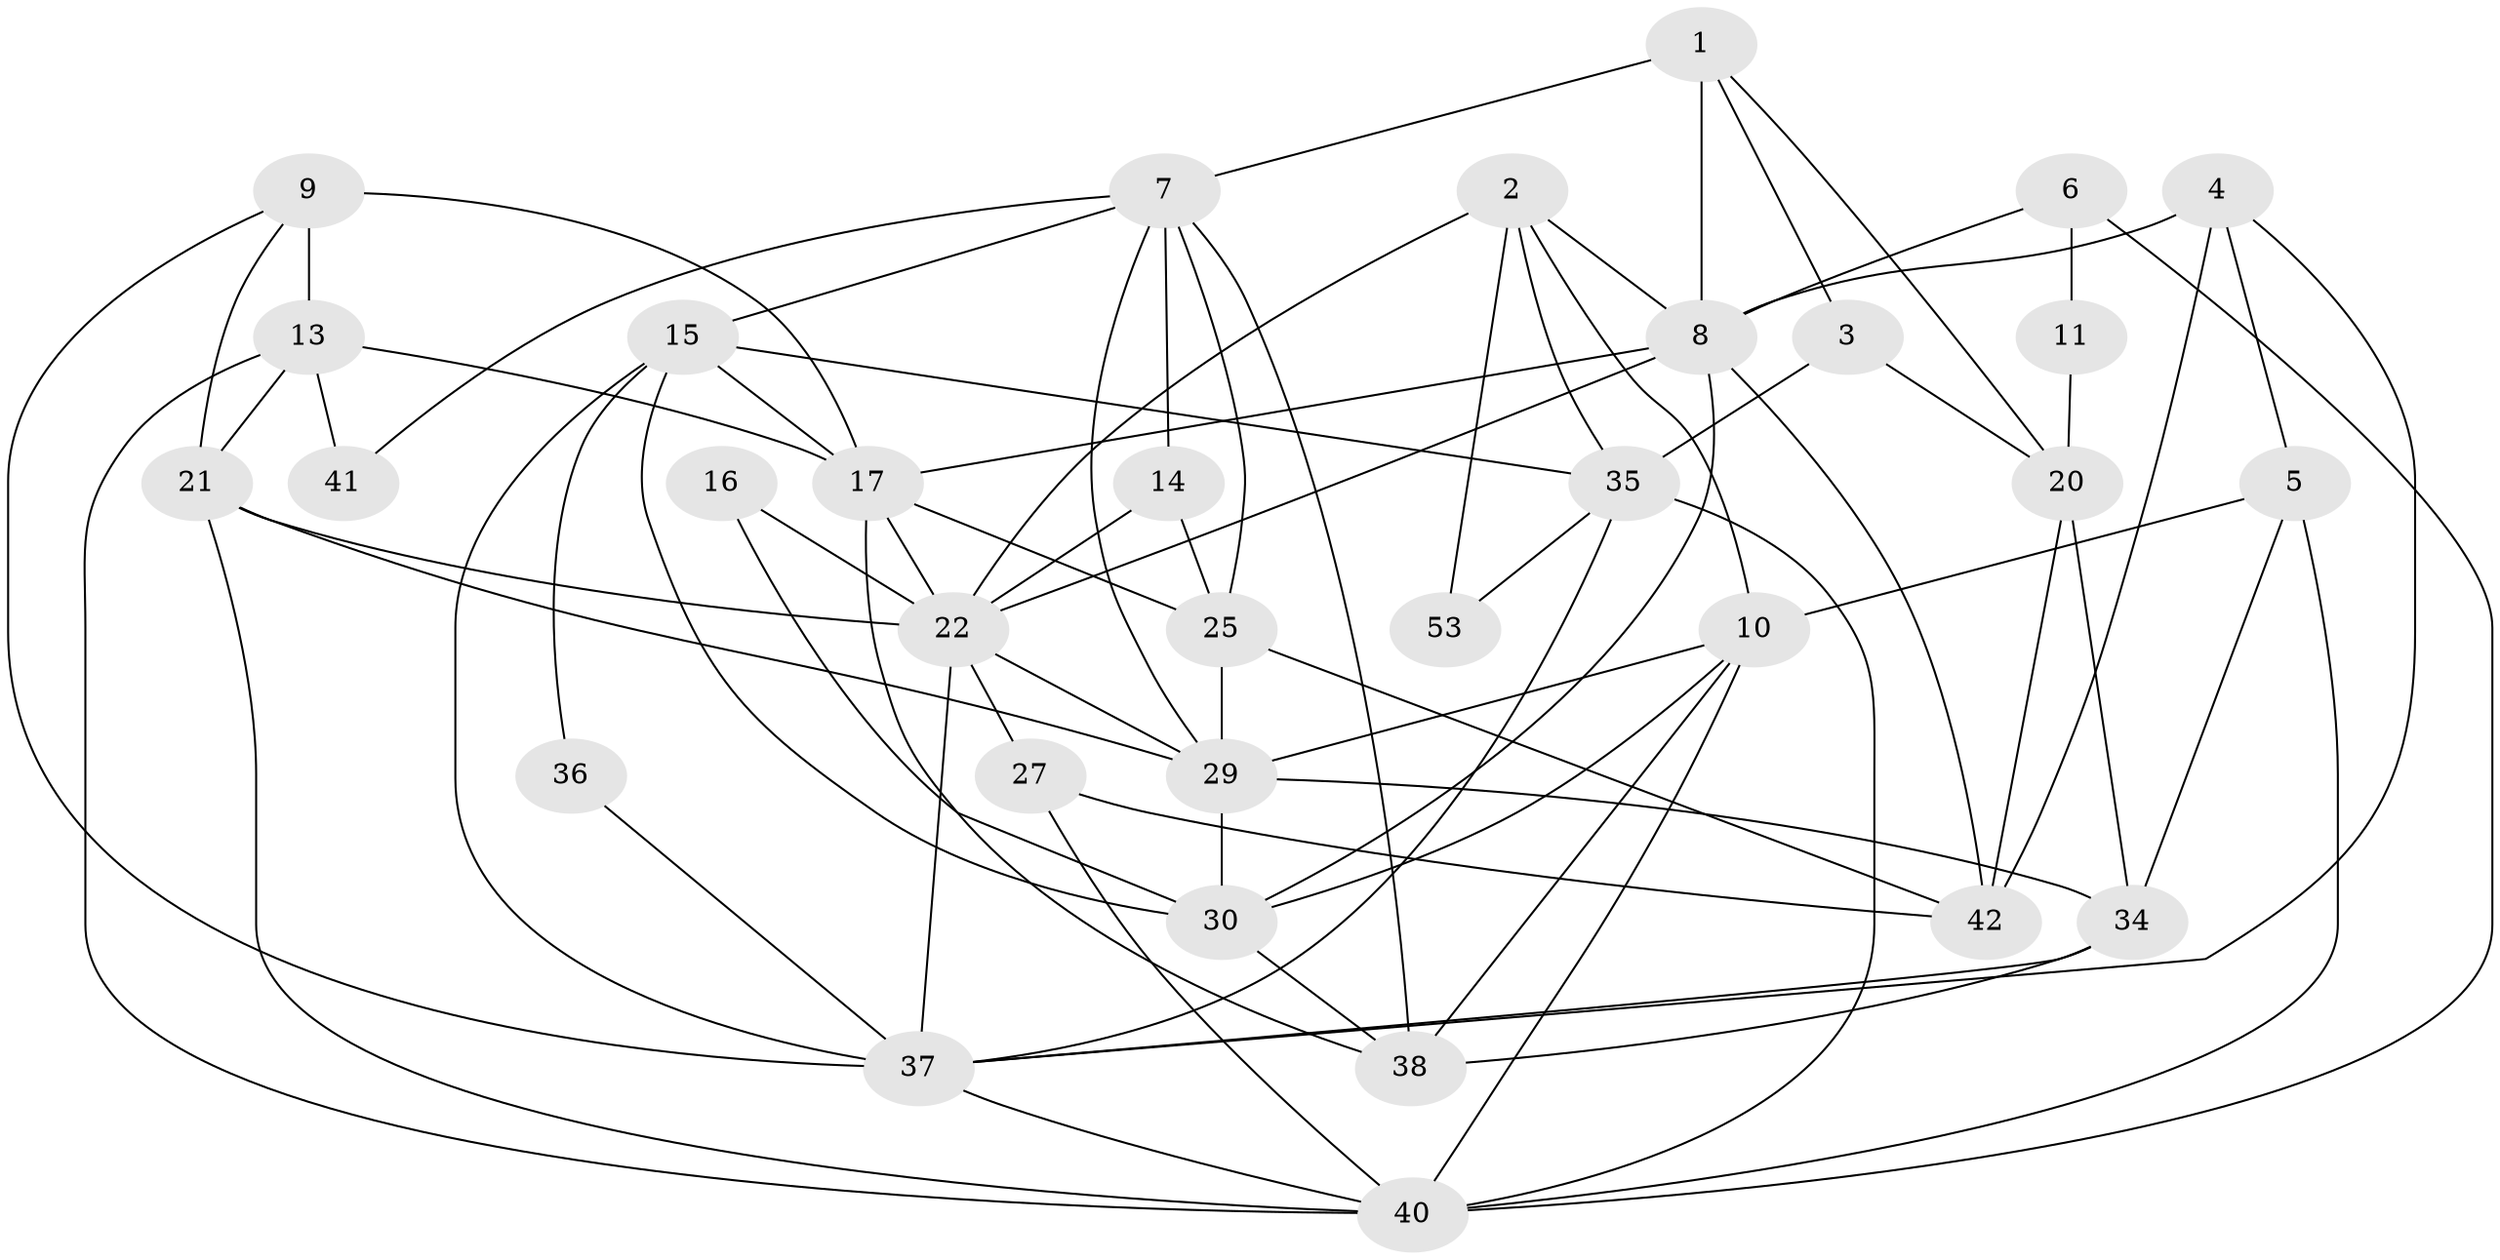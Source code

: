 // Generated by graph-tools (version 1.1) at 2025/24/03/03/25 07:24:04]
// undirected, 32 vertices, 78 edges
graph export_dot {
graph [start="1"]
  node [color=gray90,style=filled];
  1 [super="+52"];
  2 [super="+19"];
  3;
  4 [super="+24"];
  5 [super="+12"];
  6;
  7 [super="+33"];
  8 [super="+46"];
  9 [super="+43"];
  10 [super="+31"];
  11;
  13 [super="+23"];
  14;
  15 [super="+54"];
  16;
  17 [super="+18"];
  20 [super="+49"];
  21 [super="+32"];
  22 [super="+28"];
  25 [super="+26"];
  27;
  29 [super="+39"];
  30 [super="+44"];
  34 [super="+45"];
  35 [super="+50"];
  36;
  37 [super="+51"];
  38;
  40 [super="+47"];
  41;
  42 [super="+48"];
  53;
  1 -- 8;
  1 -- 7 [weight=2];
  1 -- 3;
  1 -- 20;
  2 -- 53;
  2 -- 35;
  2 -- 8;
  2 -- 22;
  2 -- 10;
  3 -- 20;
  3 -- 35;
  4 -- 42 [weight=2];
  4 -- 8;
  4 -- 37;
  4 -- 5;
  5 -- 40;
  5 -- 10;
  5 -- 34;
  6 -- 8;
  6 -- 11;
  6 -- 40;
  7 -- 14;
  7 -- 29;
  7 -- 25;
  7 -- 41;
  7 -- 15;
  7 -- 38;
  8 -- 30;
  8 -- 42;
  8 -- 17;
  8 -- 22 [weight=2];
  9 -- 37;
  9 -- 13 [weight=2];
  9 -- 17;
  9 -- 21;
  10 -- 29;
  10 -- 30;
  10 -- 40;
  10 -- 38;
  11 -- 20 [weight=2];
  13 -- 40;
  13 -- 17;
  13 -- 21;
  13 -- 41;
  14 -- 25;
  14 -- 22;
  15 -- 36;
  15 -- 30;
  15 -- 17;
  15 -- 35;
  15 -- 37;
  16 -- 22 [weight=2];
  16 -- 30;
  17 -- 38;
  17 -- 25;
  17 -- 22;
  20 -- 42;
  20 -- 34;
  21 -- 40;
  21 -- 29;
  21 -- 22;
  22 -- 37;
  22 -- 27;
  22 -- 29;
  25 -- 42;
  25 -- 29;
  27 -- 42;
  27 -- 40;
  29 -- 34 [weight=2];
  29 -- 30;
  30 -- 38;
  34 -- 37;
  34 -- 38;
  35 -- 53 [weight=2];
  35 -- 37;
  35 -- 40;
  36 -- 37;
  37 -- 40;
}
